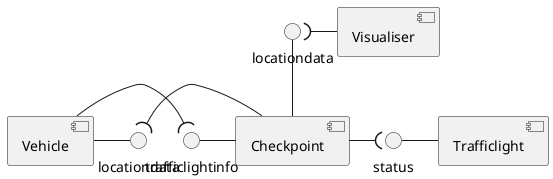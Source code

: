 @startuml
[Vehicle] as boebot
interface "locationdata" as robotlocatie
interface "trafficlightinfo" as stoplichtinfo
boebot -right-() robotlocatie
boebot -right-( stoplichtinfo
[Checkpoint] as controlepunt
controlepunt -left-( robotlocatie
controlepunt -left-() stoplichtinfo
[Trafficlight] as stoplicht
interface status
stoplicht -left-() status
controlepunt -right-( status
[Visualiser] as visualiser
interface "locationdata" as visuallocatie
controlepunt -up-() visuallocatie 
visualiser -left( visuallocatie
@enduml
